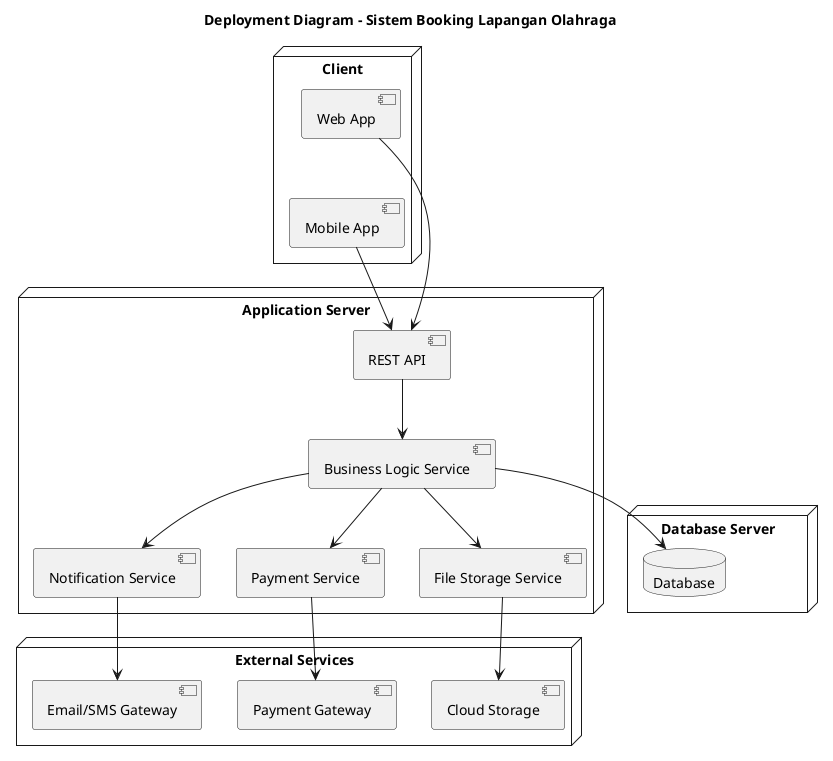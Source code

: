 @startuml
title Deployment Diagram - Sistem Booking Lapangan Olahraga

node "Client" {
    component "Web App"
    component "Mobile App"
}

node "Application Server" {
    component "REST API"
    component "Business Logic Service"
    component "Notification Service"
    component "Payment Service"
    component "File Storage Service"
}

node "Database Server" {
    database "Database"
}

node "External Services" {
    component "Email/SMS Gateway"
    component "Payment Gateway"
    component "Cloud Storage"
}

"Web App" -[hidden]-> "Mobile App"
"Web App" --> "REST API"
"Mobile App" --> "REST API"
"REST API" --> "Business Logic Service"
"Business Logic Service" --> "Database"
"Business Logic Service" --> "Notification Service"
"Business Logic Service" --> "Payment Service"
"Business Logic Service" --> "File Storage Service"
"Notification Service" --> "Email/SMS Gateway"
"Payment Service" --> "Payment Gateway"
"File Storage Service" --> "Cloud Storage"

@enduml
